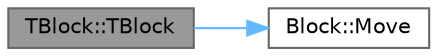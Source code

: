 digraph "TBlock::TBlock"
{
 // INTERACTIVE_SVG=YES
 // LATEX_PDF_SIZE
  bgcolor="transparent";
  edge [fontname=Helvetica,fontsize=10,labelfontname=Helvetica,labelfontsize=10];
  node [fontname=Helvetica,fontsize=10,shape=box,height=0.2,width=0.4];
  rankdir="LR";
  Node1 [id="Node000001",label="TBlock::TBlock",height=0.2,width=0.4,color="gray40", fillcolor="grey60", style="filled", fontcolor="black",tooltip="Constructor khối T."];
  Node1 -> Node2 [id="edge1_Node000001_Node000002",color="steelblue1",style="solid",tooltip=" "];
  Node2 [id="Node000002",label="Block::Move",height=0.2,width=0.4,color="grey40", fillcolor="white", style="filled",URL="$class_block.html#a8d3c1b1b61b9a5671281508e42034010",tooltip="Di chuyển block một số hàng và cột nhất định."];
}
